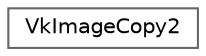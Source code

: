 digraph "类继承关系图"
{
 // LATEX_PDF_SIZE
  bgcolor="transparent";
  edge [fontname=Helvetica,fontsize=10,labelfontname=Helvetica,labelfontsize=10];
  node [fontname=Helvetica,fontsize=10,shape=box,height=0.2,width=0.4];
  rankdir="LR";
  Node0 [id="Node000000",label="VkImageCopy2",height=0.2,width=0.4,color="grey40", fillcolor="white", style="filled",URL="$struct_vk_image_copy2.html",tooltip=" "];
}
